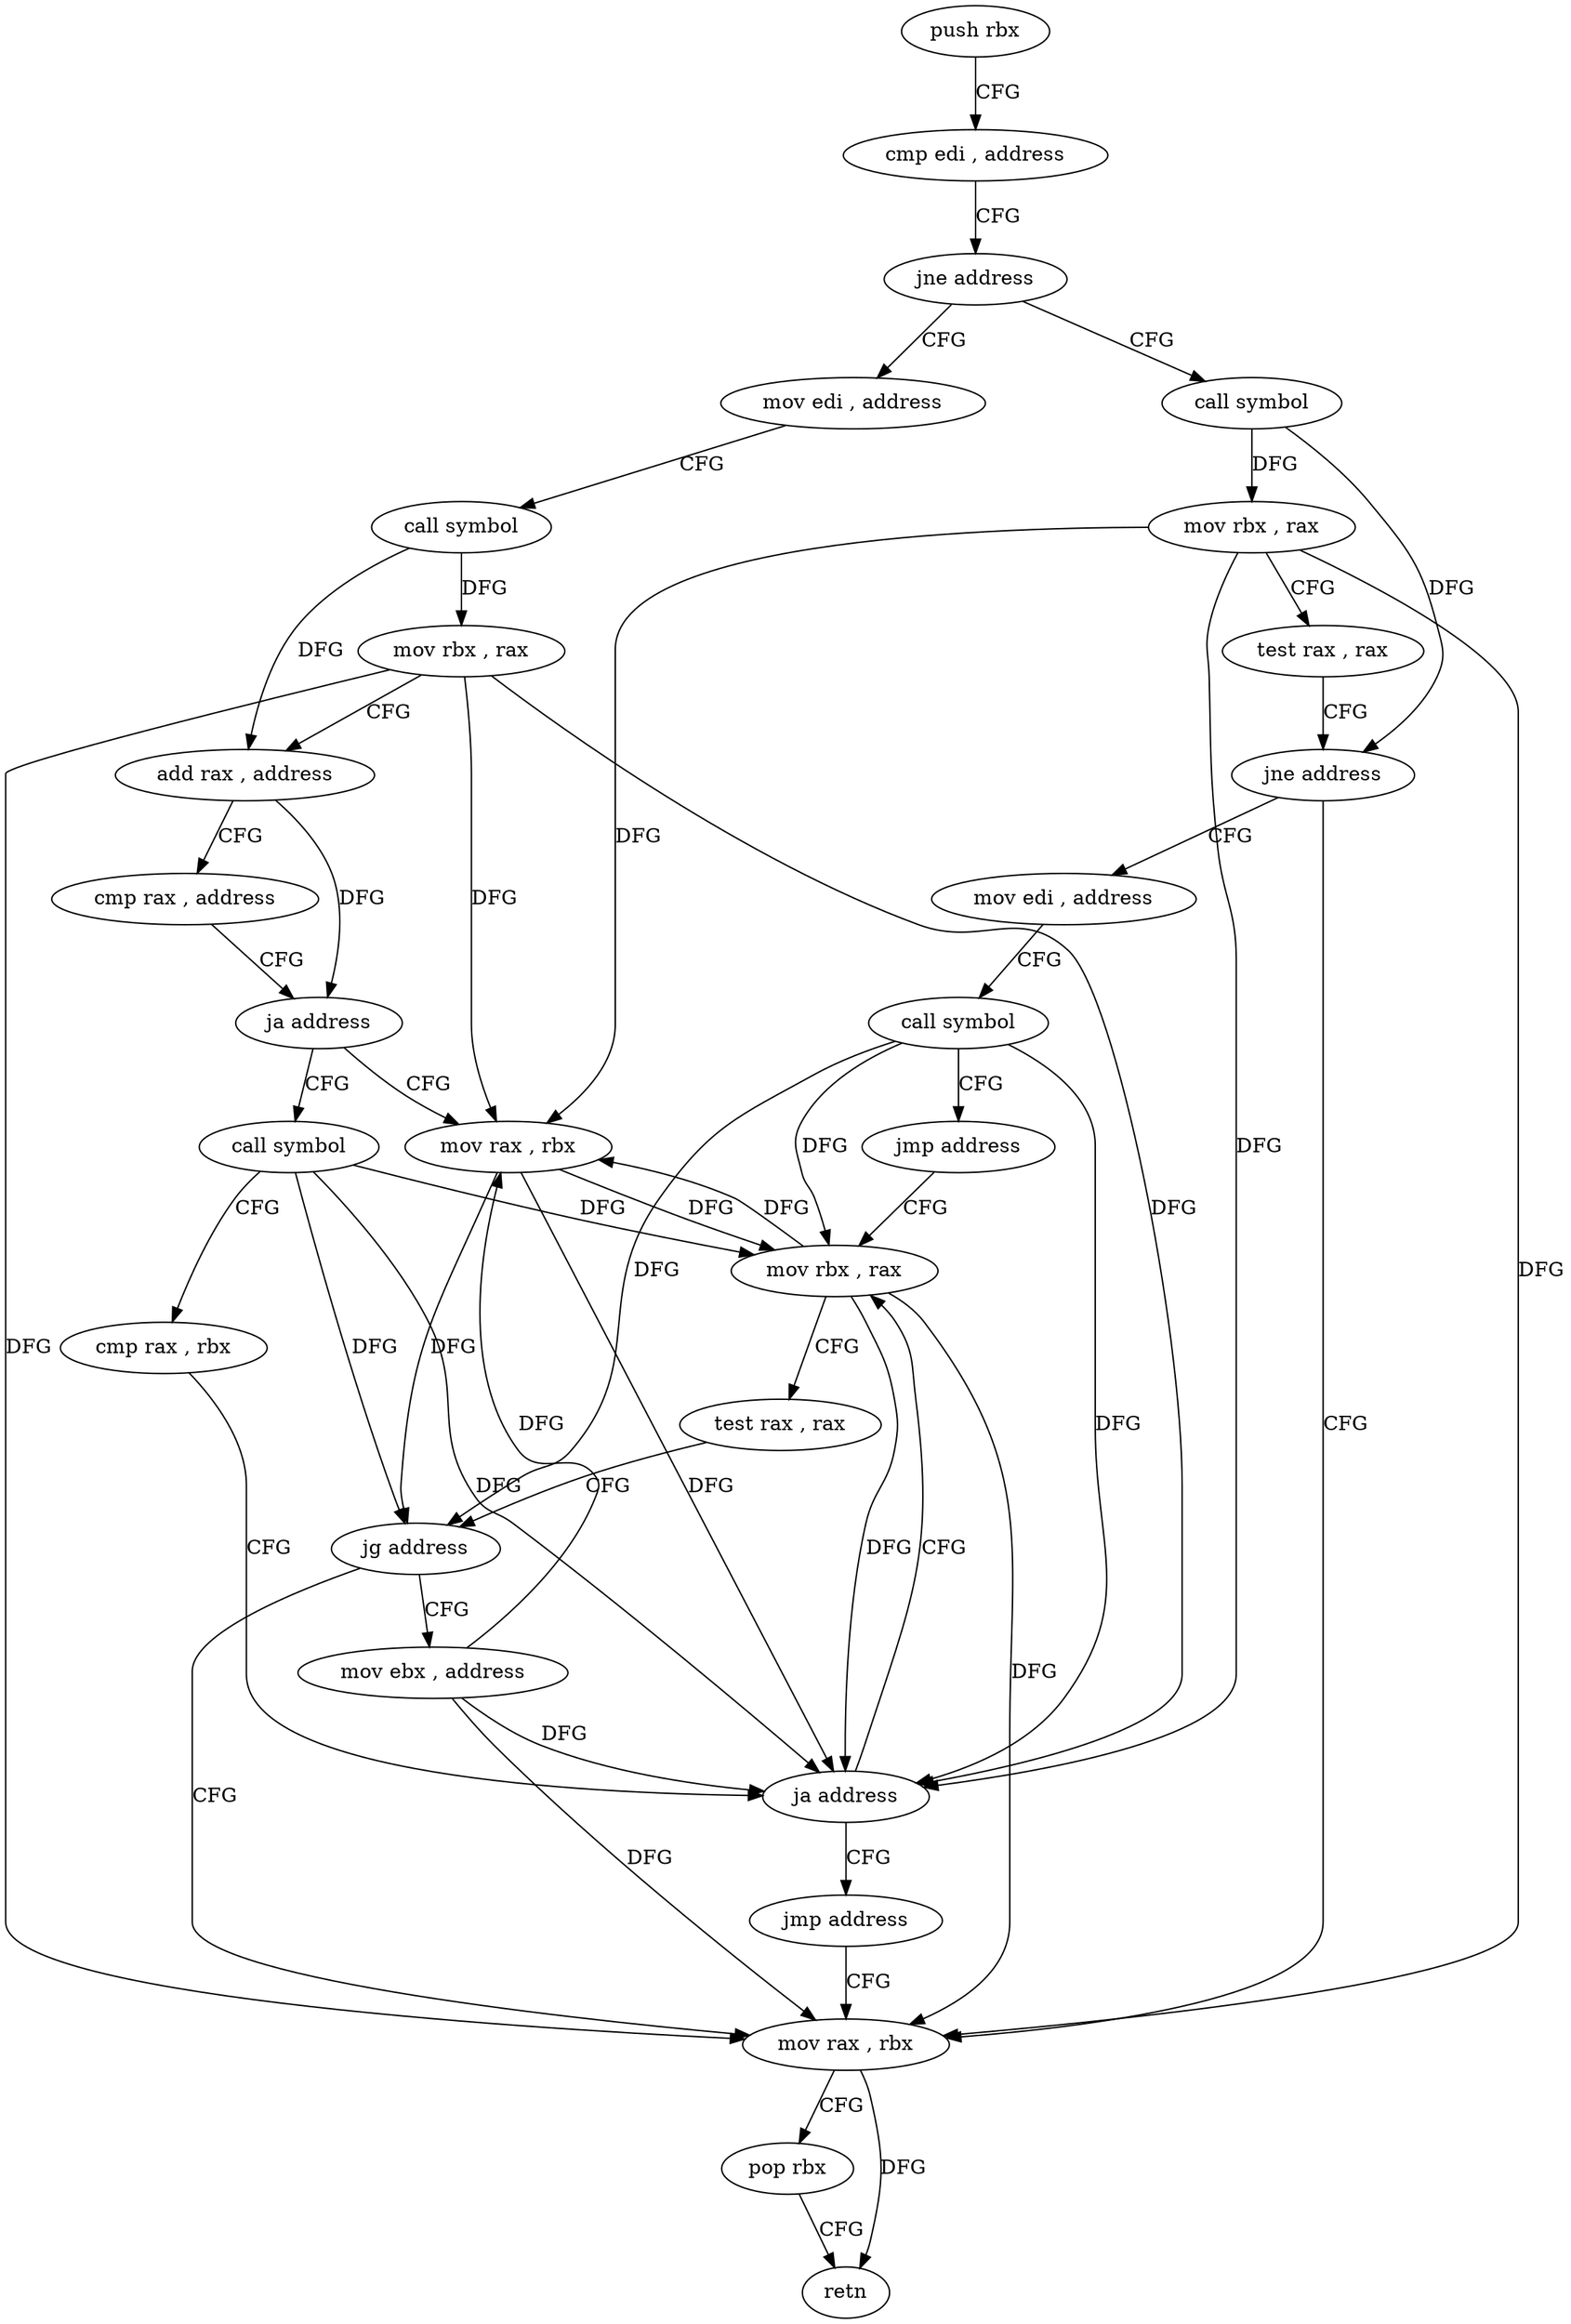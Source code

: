 digraph "func" {
"4204736" [label = "push rbx" ]
"4204737" [label = "cmp edi , address" ]
"4204740" [label = "jne address" ]
"4204767" [label = "mov edi , address" ]
"4204742" [label = "call symbol" ]
"4204772" [label = "call symbol" ]
"4204777" [label = "mov rbx , rax" ]
"4204780" [label = "add rax , address" ]
"4204784" [label = "cmp rax , address" ]
"4204788" [label = "ja address" ]
"4204802" [label = "mov rax , rbx" ]
"4204790" [label = "call symbol" ]
"4204747" [label = "mov rbx , rax" ]
"4204750" [label = "test rax , rax" ]
"4204753" [label = "jne address" ]
"4204818" [label = "mov rax , rbx" ]
"4204755" [label = "mov edi , address" ]
"4204805" [label = "mov rbx , rax" ]
"4204795" [label = "cmp rax , rbx" ]
"4204798" [label = "ja address" ]
"4204800" [label = "jmp address" ]
"4204821" [label = "pop rbx" ]
"4204822" [label = "retn" ]
"4204760" [label = "call symbol" ]
"4204765" [label = "jmp address" ]
"4204813" [label = "mov ebx , address" ]
"4204808" [label = "test rax , rax" ]
"4204811" [label = "jg address" ]
"4204736" -> "4204737" [ label = "CFG" ]
"4204737" -> "4204740" [ label = "CFG" ]
"4204740" -> "4204767" [ label = "CFG" ]
"4204740" -> "4204742" [ label = "CFG" ]
"4204767" -> "4204772" [ label = "CFG" ]
"4204742" -> "4204747" [ label = "DFG" ]
"4204742" -> "4204753" [ label = "DFG" ]
"4204772" -> "4204777" [ label = "DFG" ]
"4204772" -> "4204780" [ label = "DFG" ]
"4204777" -> "4204780" [ label = "CFG" ]
"4204777" -> "4204802" [ label = "DFG" ]
"4204777" -> "4204798" [ label = "DFG" ]
"4204777" -> "4204818" [ label = "DFG" ]
"4204780" -> "4204784" [ label = "CFG" ]
"4204780" -> "4204788" [ label = "DFG" ]
"4204784" -> "4204788" [ label = "CFG" ]
"4204788" -> "4204802" [ label = "CFG" ]
"4204788" -> "4204790" [ label = "CFG" ]
"4204802" -> "4204805" [ label = "DFG" ]
"4204802" -> "4204798" [ label = "DFG" ]
"4204802" -> "4204811" [ label = "DFG" ]
"4204790" -> "4204795" [ label = "CFG" ]
"4204790" -> "4204798" [ label = "DFG" ]
"4204790" -> "4204805" [ label = "DFG" ]
"4204790" -> "4204811" [ label = "DFG" ]
"4204747" -> "4204750" [ label = "CFG" ]
"4204747" -> "4204802" [ label = "DFG" ]
"4204747" -> "4204798" [ label = "DFG" ]
"4204747" -> "4204818" [ label = "DFG" ]
"4204750" -> "4204753" [ label = "CFG" ]
"4204753" -> "4204818" [ label = "CFG" ]
"4204753" -> "4204755" [ label = "CFG" ]
"4204818" -> "4204821" [ label = "CFG" ]
"4204818" -> "4204822" [ label = "DFG" ]
"4204755" -> "4204760" [ label = "CFG" ]
"4204805" -> "4204808" [ label = "CFG" ]
"4204805" -> "4204802" [ label = "DFG" ]
"4204805" -> "4204798" [ label = "DFG" ]
"4204805" -> "4204818" [ label = "DFG" ]
"4204795" -> "4204798" [ label = "CFG" ]
"4204798" -> "4204805" [ label = "CFG" ]
"4204798" -> "4204800" [ label = "CFG" ]
"4204800" -> "4204818" [ label = "CFG" ]
"4204821" -> "4204822" [ label = "CFG" ]
"4204760" -> "4204765" [ label = "CFG" ]
"4204760" -> "4204798" [ label = "DFG" ]
"4204760" -> "4204805" [ label = "DFG" ]
"4204760" -> "4204811" [ label = "DFG" ]
"4204765" -> "4204805" [ label = "CFG" ]
"4204813" -> "4204818" [ label = "DFG" ]
"4204813" -> "4204802" [ label = "DFG" ]
"4204813" -> "4204798" [ label = "DFG" ]
"4204808" -> "4204811" [ label = "CFG" ]
"4204811" -> "4204818" [ label = "CFG" ]
"4204811" -> "4204813" [ label = "CFG" ]
}
